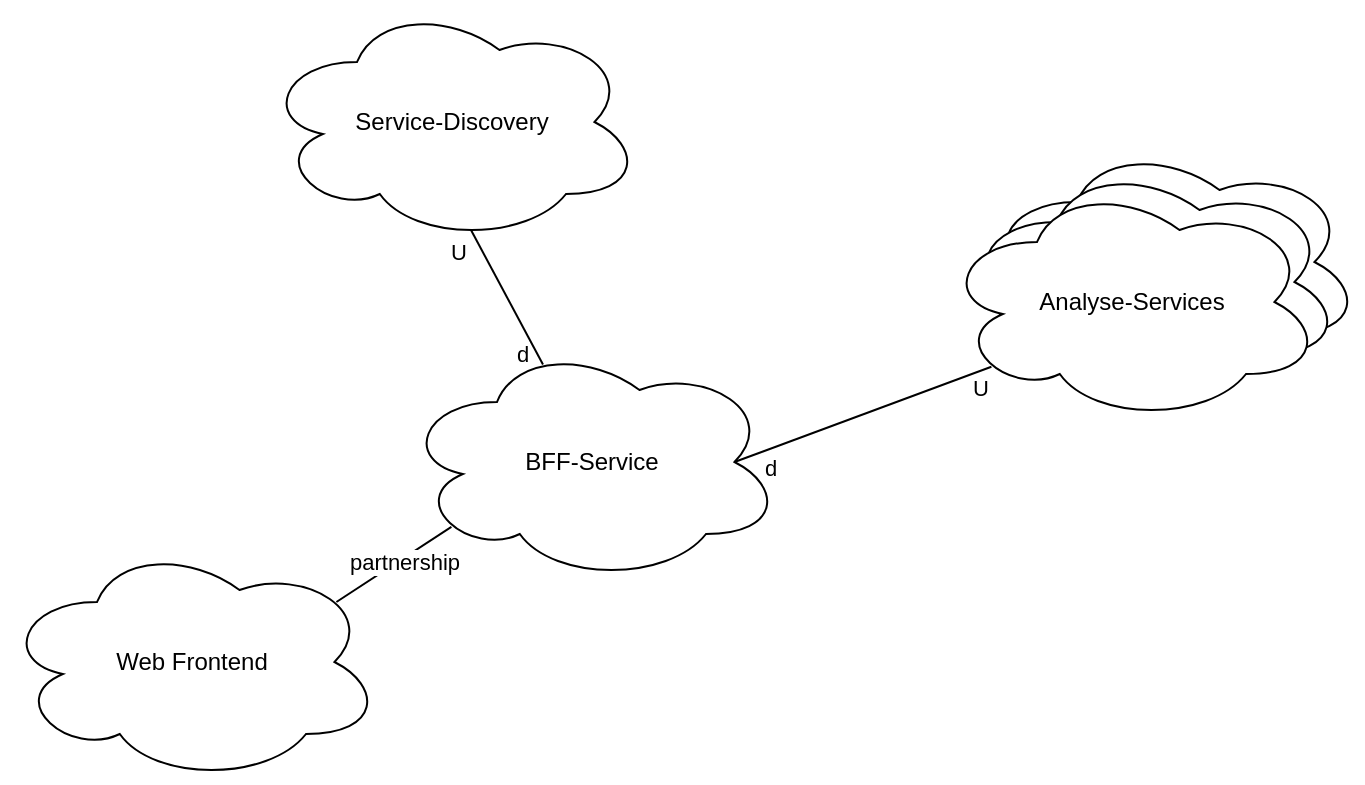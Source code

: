 <mxfile version="24.7.8">
  <diagram name="Seite-1" id="ebmZOzoTeRSeWaesa0Kw">
    <mxGraphModel dx="1434" dy="839" grid="1" gridSize="10" guides="1" tooltips="1" connect="1" arrows="1" fold="1" page="1" pageScale="1" pageWidth="827" pageHeight="1169" math="0" shadow="0">
      <root>
        <mxCell id="0" />
        <mxCell id="1" parent="0" />
        <mxCell id="uOS60d6HIyOnWX3o4jyt-1" value="Web Frontend" style="ellipse;shape=cloud;whiteSpace=wrap;html=1;" parent="1" vertex="1">
          <mxGeometry x="30" y="270" width="190" height="120" as="geometry" />
        </mxCell>
        <mxCell id="uOS60d6HIyOnWX3o4jyt-2" value="BFF-Service" style="ellipse;shape=cloud;whiteSpace=wrap;html=1;" parent="1" vertex="1">
          <mxGeometry x="230" y="170" width="190" height="120" as="geometry" />
        </mxCell>
        <mxCell id="uOS60d6HIyOnWX3o4jyt-6" value="" style="group" parent="1" vertex="1" connectable="0">
          <mxGeometry x="500" y="70" width="210" height="140" as="geometry" />
        </mxCell>
        <mxCell id="uOS60d6HIyOnWX3o4jyt-3" value="Algorithmen" style="ellipse;shape=cloud;whiteSpace=wrap;html=1;" parent="uOS60d6HIyOnWX3o4jyt-6" vertex="1">
          <mxGeometry x="20" width="190" height="120" as="geometry" />
        </mxCell>
        <mxCell id="uOS60d6HIyOnWX3o4jyt-4" value="Algorithmen" style="ellipse;shape=cloud;whiteSpace=wrap;html=1;" parent="uOS60d6HIyOnWX3o4jyt-6" vertex="1">
          <mxGeometry x="10" y="10" width="190" height="120" as="geometry" />
        </mxCell>
        <mxCell id="uOS60d6HIyOnWX3o4jyt-5" value="Analyse-Services" style="ellipse;shape=cloud;whiteSpace=wrap;html=1;" parent="uOS60d6HIyOnWX3o4jyt-6" vertex="1">
          <mxGeometry y="20" width="190" height="120" as="geometry" />
        </mxCell>
        <mxCell id="uOS60d6HIyOnWX3o4jyt-7" value="Service-Discovery" style="ellipse;shape=cloud;whiteSpace=wrap;html=1;" parent="1" vertex="1">
          <mxGeometry x="160" width="190" height="120" as="geometry" />
        </mxCell>
        <mxCell id="uOS60d6HIyOnWX3o4jyt-8" style="rounded=0;orthogonalLoop=1;jettySize=auto;html=1;exitX=0.13;exitY=0.77;exitDx=0;exitDy=0;exitPerimeter=0;endArrow=none;endFill=0;entryX=0.875;entryY=0.5;entryDx=0;entryDy=0;entryPerimeter=0;" parent="1" source="uOS60d6HIyOnWX3o4jyt-5" target="uOS60d6HIyOnWX3o4jyt-2" edge="1">
          <mxGeometry relative="1" as="geometry">
            <mxPoint x="396" y="240" as="targetPoint" />
          </mxGeometry>
        </mxCell>
        <mxCell id="uOS60d6HIyOnWX3o4jyt-15" value="U" style="edgeLabel;html=1;align=center;verticalAlign=middle;resizable=0;points=[];" parent="uOS60d6HIyOnWX3o4jyt-8" vertex="1" connectable="0">
          <mxGeometry x="-0.211" y="-2" relative="1" as="geometry">
            <mxPoint x="45" y="-7" as="offset" />
          </mxGeometry>
        </mxCell>
        <mxCell id="uOS60d6HIyOnWX3o4jyt-16" value="d" style="edgeLabel;html=1;align=center;verticalAlign=middle;resizable=0;points=[];" parent="uOS60d6HIyOnWX3o4jyt-8" vertex="1" connectable="0">
          <mxGeometry x="-0.083" relative="1" as="geometry">
            <mxPoint x="-52" y="28" as="offset" />
          </mxGeometry>
        </mxCell>
        <mxCell id="uOS60d6HIyOnWX3o4jyt-9" style="rounded=0;orthogonalLoop=1;jettySize=auto;html=1;exitX=0.13;exitY=0.77;exitDx=0;exitDy=0;exitPerimeter=0;entryX=0.88;entryY=0.25;entryDx=0;entryDy=0;entryPerimeter=0;endArrow=none;endFill=0;" parent="1" source="uOS60d6HIyOnWX3o4jyt-2" target="uOS60d6HIyOnWX3o4jyt-1" edge="1">
          <mxGeometry relative="1" as="geometry">
            <mxPoint x="604" y="320" as="sourcePoint" />
            <mxPoint x="400" y="344" as="targetPoint" />
          </mxGeometry>
        </mxCell>
        <mxCell id="uOS60d6HIyOnWX3o4jyt-11" value="partnership" style="edgeLabel;html=1;align=center;verticalAlign=middle;resizable=0;points=[];" parent="uOS60d6HIyOnWX3o4jyt-9" vertex="1" connectable="0">
          <mxGeometry x="0.138" y="1" relative="1" as="geometry">
            <mxPoint x="8" y="-5" as="offset" />
          </mxGeometry>
        </mxCell>
        <mxCell id="uOS60d6HIyOnWX3o4jyt-10" style="rounded=0;orthogonalLoop=1;jettySize=auto;html=1;exitX=0.371;exitY=0.094;exitDx=0;exitDy=0;exitPerimeter=0;entryX=0.55;entryY=0.95;entryDx=0;entryDy=0;entryPerimeter=0;endArrow=none;endFill=0;" parent="1" source="uOS60d6HIyOnWX3o4jyt-2" target="uOS60d6HIyOnWX3o4jyt-7" edge="1">
          <mxGeometry relative="1" as="geometry" />
        </mxCell>
        <mxCell id="uOS60d6HIyOnWX3o4jyt-12" value="U" style="edgeLabel;html=1;align=center;verticalAlign=middle;resizable=0;points=[];" parent="uOS60d6HIyOnWX3o4jyt-10" vertex="1" connectable="0">
          <mxGeometry x="0.003" y="-1" relative="1" as="geometry">
            <mxPoint x="-25" y="-22" as="offset" />
          </mxGeometry>
        </mxCell>
        <mxCell id="uOS60d6HIyOnWX3o4jyt-13" value="d" style="edgeLabel;html=1;align=center;verticalAlign=middle;resizable=0;points=[];" parent="uOS60d6HIyOnWX3o4jyt-10" vertex="1" connectable="0">
          <mxGeometry x="-0.297" y="-2" relative="1" as="geometry">
            <mxPoint y="19" as="offset" />
          </mxGeometry>
        </mxCell>
      </root>
    </mxGraphModel>
  </diagram>
</mxfile>
